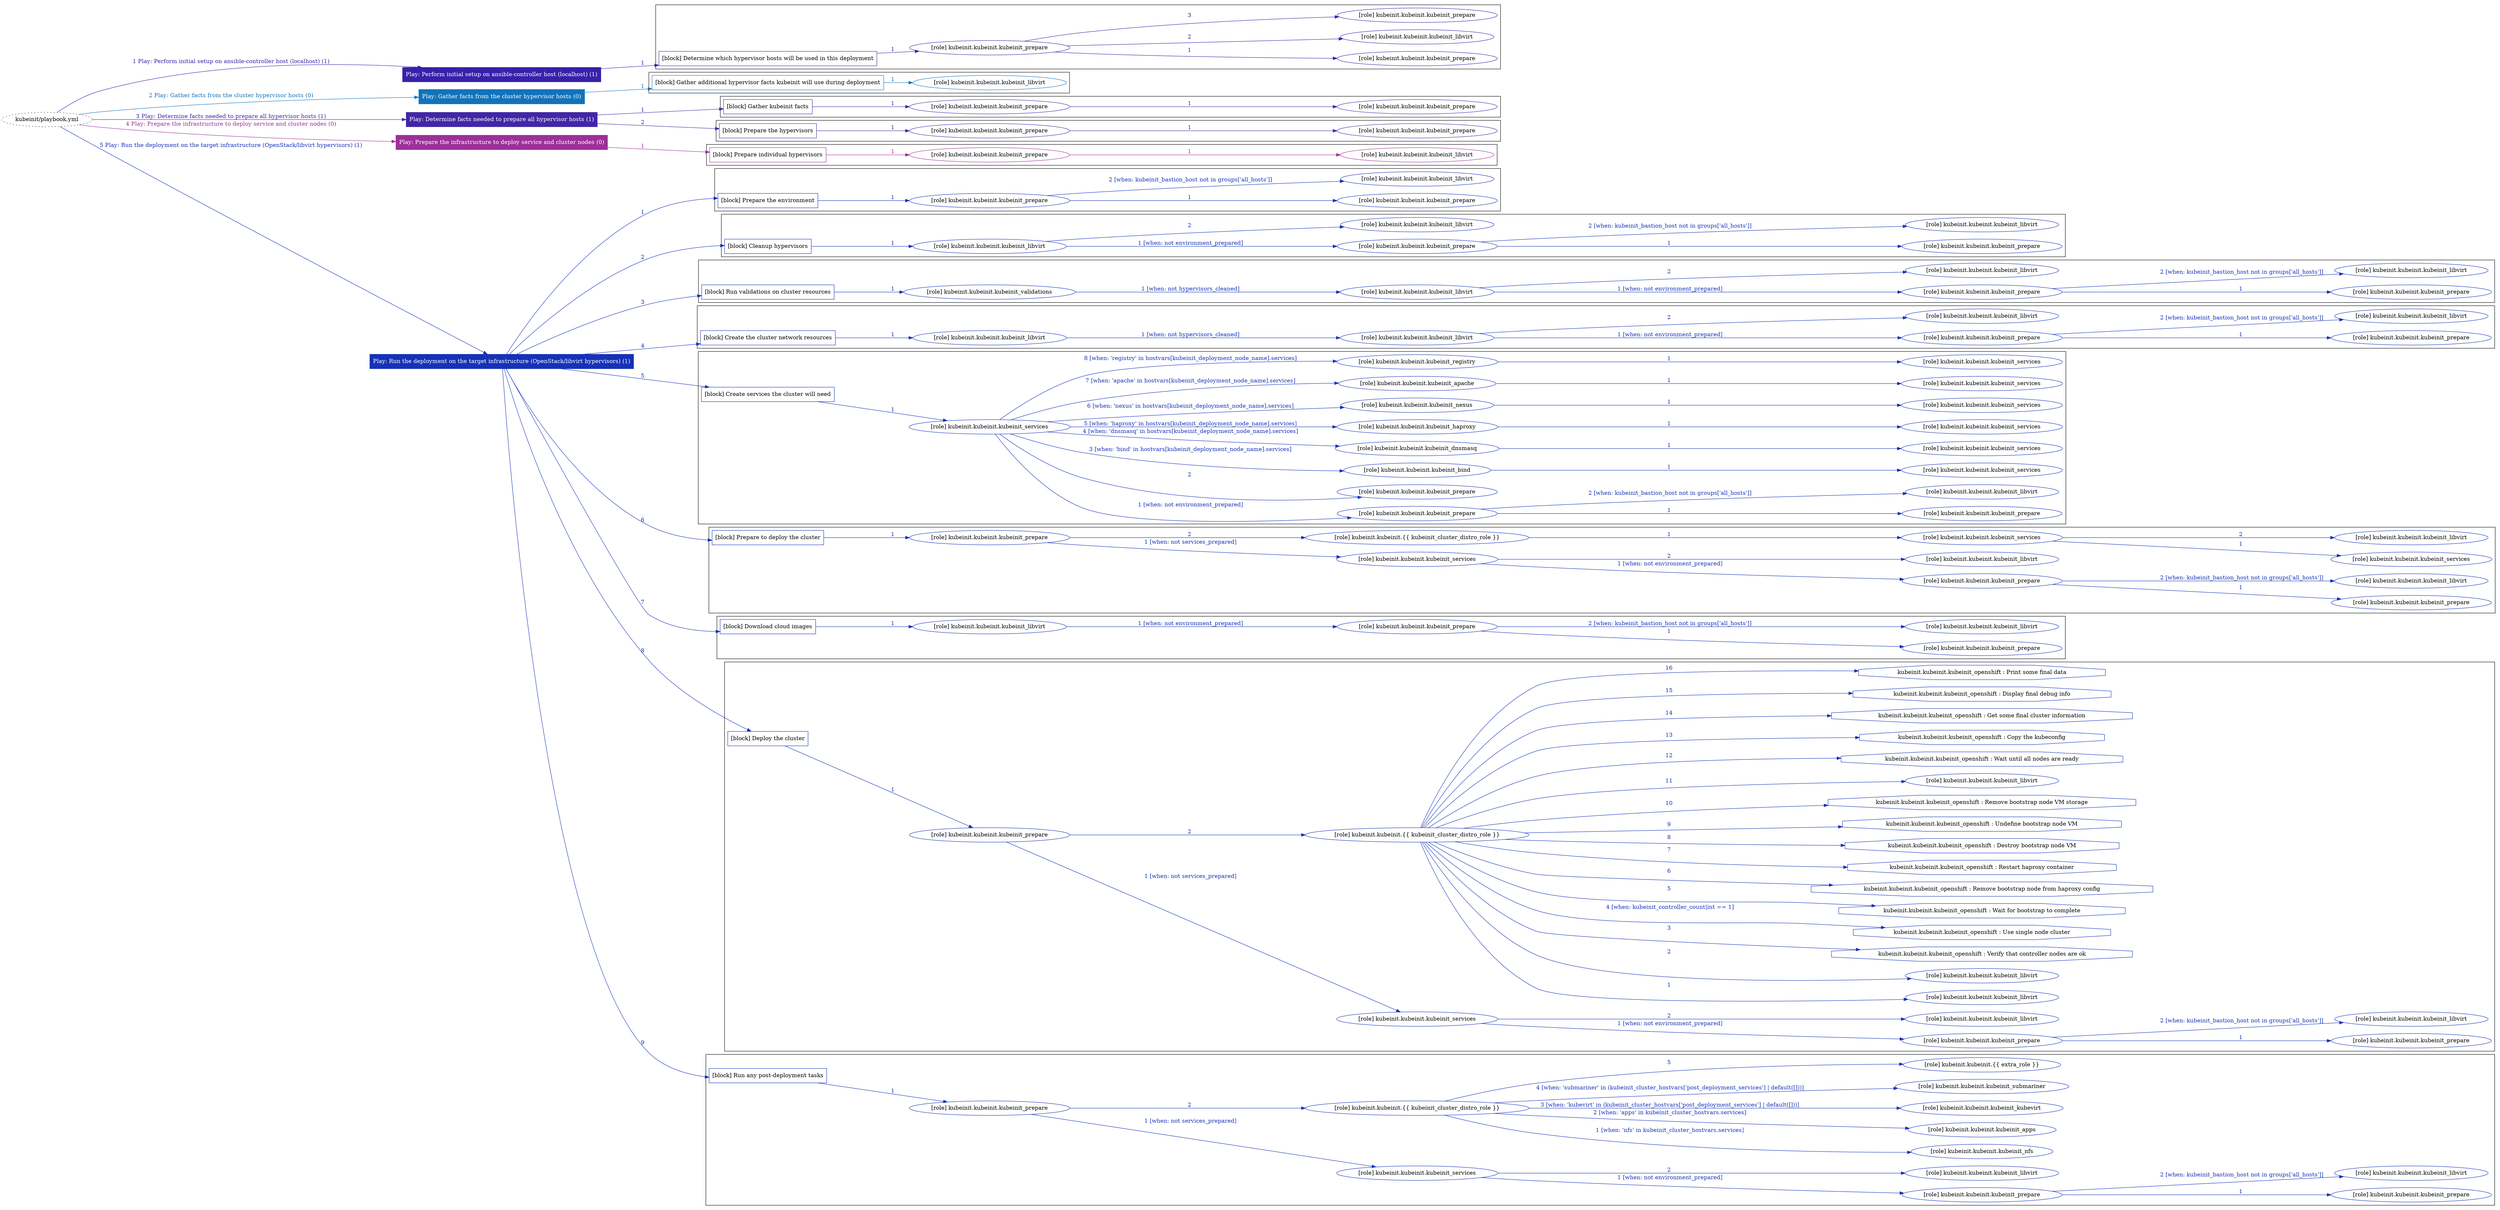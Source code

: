 digraph {
	graph [concentrate=true ordering=in rankdir=LR ratio=fill]
	edge [esep=5 sep=10]
	"kubeinit/playbook.yml" [URL="/home/runner/work/kubeinit/kubeinit/kubeinit/playbook.yml" id=playbook_0a8034c6 style=dotted]
	"kubeinit/playbook.yml" -> play_d76acf84 [label="1 Play: Perform initial setup on ansible-controller host (localhost) (1)" color="#3721ab" fontcolor="#3721ab" id=edge_playbook_0a8034c6_play_d76acf84 labeltooltip="1 Play: Perform initial setup on ansible-controller host (localhost) (1)" tooltip="1 Play: Perform initial setup on ansible-controller host (localhost) (1)"]
	subgraph "Play: Perform initial setup on ansible-controller host (localhost) (1)" {
		play_d76acf84 [label="Play: Perform initial setup on ansible-controller host (localhost) (1)" URL="/home/runner/work/kubeinit/kubeinit/kubeinit/playbook.yml" color="#3721ab" fontcolor="#ffffff" id=play_d76acf84 shape=box style=filled tooltip=localhost]
		play_d76acf84 -> block_e12d3449 [label=1 color="#3721ab" fontcolor="#3721ab" id=edge_1_play_d76acf84_block_e12d3449 labeltooltip=1 tooltip=1]
		subgraph cluster_block_e12d3449 {
			block_e12d3449 [label="[block] Determine which hypervisor hosts will be used in this deployment" URL="/home/runner/work/kubeinit/kubeinit/kubeinit/playbook.yml" color="#3721ab" id=block_e12d3449 labeltooltip="Determine which hypervisor hosts will be used in this deployment" shape=box tooltip="Determine which hypervisor hosts will be used in this deployment"]
			block_e12d3449 -> role_80dc5039 [label="1 " color="#3721ab" fontcolor="#3721ab" id=edge_1_block_e12d3449_role_80dc5039 labeltooltip="1 " tooltip="1 "]
			subgraph "kubeinit.kubeinit.kubeinit_prepare" {
				role_80dc5039 [label="[role] kubeinit.kubeinit.kubeinit_prepare" URL="/home/runner/work/kubeinit/kubeinit/kubeinit/playbook.yml" color="#3721ab" id=role_80dc5039 tooltip="kubeinit.kubeinit.kubeinit_prepare"]
				role_80dc5039 -> role_7adf4d7f [label="1 " color="#3721ab" fontcolor="#3721ab" id=edge_1_role_80dc5039_role_7adf4d7f labeltooltip="1 " tooltip="1 "]
				subgraph "kubeinit.kubeinit.kubeinit_prepare" {
					role_7adf4d7f [label="[role] kubeinit.kubeinit.kubeinit_prepare" URL="/home/runner/.ansible/collections/ansible_collections/kubeinit/kubeinit/roles/kubeinit_prepare/tasks/build_hypervisors_group.yml" color="#3721ab" id=role_7adf4d7f tooltip="kubeinit.kubeinit.kubeinit_prepare"]
				}
				role_80dc5039 -> role_fe22506b [label="2 " color="#3721ab" fontcolor="#3721ab" id=edge_2_role_80dc5039_role_fe22506b labeltooltip="2 " tooltip="2 "]
				subgraph "kubeinit.kubeinit.kubeinit_libvirt" {
					role_fe22506b [label="[role] kubeinit.kubeinit.kubeinit_libvirt" URL="/home/runner/.ansible/collections/ansible_collections/kubeinit/kubeinit/roles/kubeinit_prepare/tasks/build_hypervisors_group.yml" color="#3721ab" id=role_fe22506b tooltip="kubeinit.kubeinit.kubeinit_libvirt"]
				}
				role_80dc5039 -> role_e8d7ed81 [label="3 " color="#3721ab" fontcolor="#3721ab" id=edge_3_role_80dc5039_role_e8d7ed81 labeltooltip="3 " tooltip="3 "]
				subgraph "kubeinit.kubeinit.kubeinit_prepare" {
					role_e8d7ed81 [label="[role] kubeinit.kubeinit.kubeinit_prepare" URL="/home/runner/.ansible/collections/ansible_collections/kubeinit/kubeinit/roles/kubeinit_prepare/tasks/build_hypervisors_group.yml" color="#3721ab" id=role_e8d7ed81 tooltip="kubeinit.kubeinit.kubeinit_prepare"]
				}
			}
		}
	}
	"kubeinit/playbook.yml" -> play_abc1dcb5 [label="2 Play: Gather facts from the cluster hypervisor hosts (0)" color="#1273ba" fontcolor="#1273ba" id=edge_playbook_0a8034c6_play_abc1dcb5 labeltooltip="2 Play: Gather facts from the cluster hypervisor hosts (0)" tooltip="2 Play: Gather facts from the cluster hypervisor hosts (0)"]
	subgraph "Play: Gather facts from the cluster hypervisor hosts (0)" {
		play_abc1dcb5 [label="Play: Gather facts from the cluster hypervisor hosts (0)" URL="/home/runner/work/kubeinit/kubeinit/kubeinit/playbook.yml" color="#1273ba" fontcolor="#ffffff" id=play_abc1dcb5 shape=box style=filled tooltip="Play: Gather facts from the cluster hypervisor hosts (0)"]
		play_abc1dcb5 -> block_5550cd5c [label=1 color="#1273ba" fontcolor="#1273ba" id=edge_1_play_abc1dcb5_block_5550cd5c labeltooltip=1 tooltip=1]
		subgraph cluster_block_5550cd5c {
			block_5550cd5c [label="[block] Gather additional hypervisor facts kubeinit will use during deployment" URL="/home/runner/work/kubeinit/kubeinit/kubeinit/playbook.yml" color="#1273ba" id=block_5550cd5c labeltooltip="Gather additional hypervisor facts kubeinit will use during deployment" shape=box tooltip="Gather additional hypervisor facts kubeinit will use during deployment"]
			block_5550cd5c -> role_e312eeef [label="1 " color="#1273ba" fontcolor="#1273ba" id=edge_1_block_5550cd5c_role_e312eeef labeltooltip="1 " tooltip="1 "]
			subgraph "kubeinit.kubeinit.kubeinit_libvirt" {
				role_e312eeef [label="[role] kubeinit.kubeinit.kubeinit_libvirt" URL="/home/runner/work/kubeinit/kubeinit/kubeinit/playbook.yml" color="#1273ba" id=role_e312eeef tooltip="kubeinit.kubeinit.kubeinit_libvirt"]
			}
		}
	}
	"kubeinit/playbook.yml" -> play_36e01101 [label="3 Play: Determine facts needed to prepare all hypervisor hosts (1)" color="#4127a5" fontcolor="#4127a5" id=edge_playbook_0a8034c6_play_36e01101 labeltooltip="3 Play: Determine facts needed to prepare all hypervisor hosts (1)" tooltip="3 Play: Determine facts needed to prepare all hypervisor hosts (1)"]
	subgraph "Play: Determine facts needed to prepare all hypervisor hosts (1)" {
		play_36e01101 [label="Play: Determine facts needed to prepare all hypervisor hosts (1)" URL="/home/runner/work/kubeinit/kubeinit/kubeinit/playbook.yml" color="#4127a5" fontcolor="#ffffff" id=play_36e01101 shape=box style=filled tooltip=localhost]
		play_36e01101 -> block_cc53eda7 [label=1 color="#4127a5" fontcolor="#4127a5" id=edge_1_play_36e01101_block_cc53eda7 labeltooltip=1 tooltip=1]
		subgraph cluster_block_cc53eda7 {
			block_cc53eda7 [label="[block] Gather kubeinit facts" URL="/home/runner/work/kubeinit/kubeinit/kubeinit/playbook.yml" color="#4127a5" id=block_cc53eda7 labeltooltip="Gather kubeinit facts" shape=box tooltip="Gather kubeinit facts"]
			block_cc53eda7 -> role_4cf79fb7 [label="1 " color="#4127a5" fontcolor="#4127a5" id=edge_1_block_cc53eda7_role_4cf79fb7 labeltooltip="1 " tooltip="1 "]
			subgraph "kubeinit.kubeinit.kubeinit_prepare" {
				role_4cf79fb7 [label="[role] kubeinit.kubeinit.kubeinit_prepare" URL="/home/runner/work/kubeinit/kubeinit/kubeinit/playbook.yml" color="#4127a5" id=role_4cf79fb7 tooltip="kubeinit.kubeinit.kubeinit_prepare"]
				role_4cf79fb7 -> role_0783f187 [label="1 " color="#4127a5" fontcolor="#4127a5" id=edge_1_role_4cf79fb7_role_0783f187 labeltooltip="1 " tooltip="1 "]
				subgraph "kubeinit.kubeinit.kubeinit_prepare" {
					role_0783f187 [label="[role] kubeinit.kubeinit.kubeinit_prepare" URL="/home/runner/.ansible/collections/ansible_collections/kubeinit/kubeinit/roles/kubeinit_prepare/tasks/gather_kubeinit_facts.yml" color="#4127a5" id=role_0783f187 tooltip="kubeinit.kubeinit.kubeinit_prepare"]
				}
			}
		}
		play_36e01101 -> block_6449b62a [label=2 color="#4127a5" fontcolor="#4127a5" id=edge_2_play_36e01101_block_6449b62a labeltooltip=2 tooltip=2]
		subgraph cluster_block_6449b62a {
			block_6449b62a [label="[block] Prepare the hypervisors" URL="/home/runner/work/kubeinit/kubeinit/kubeinit/playbook.yml" color="#4127a5" id=block_6449b62a labeltooltip="Prepare the hypervisors" shape=box tooltip="Prepare the hypervisors"]
			block_6449b62a -> role_687ae940 [label="1 " color="#4127a5" fontcolor="#4127a5" id=edge_1_block_6449b62a_role_687ae940 labeltooltip="1 " tooltip="1 "]
			subgraph "kubeinit.kubeinit.kubeinit_prepare" {
				role_687ae940 [label="[role] kubeinit.kubeinit.kubeinit_prepare" URL="/home/runner/work/kubeinit/kubeinit/kubeinit/playbook.yml" color="#4127a5" id=role_687ae940 tooltip="kubeinit.kubeinit.kubeinit_prepare"]
				role_687ae940 -> role_79333ffa [label="1 " color="#4127a5" fontcolor="#4127a5" id=edge_1_role_687ae940_role_79333ffa labeltooltip="1 " tooltip="1 "]
				subgraph "kubeinit.kubeinit.kubeinit_prepare" {
					role_79333ffa [label="[role] kubeinit.kubeinit.kubeinit_prepare" URL="/home/runner/.ansible/collections/ansible_collections/kubeinit/kubeinit/roles/kubeinit_prepare/tasks/gather_kubeinit_facts.yml" color="#4127a5" id=role_79333ffa tooltip="kubeinit.kubeinit.kubeinit_prepare"]
				}
			}
		}
	}
	"kubeinit/playbook.yml" -> play_4373ca53 [label="4 Play: Prepare the infrastructure to deploy service and cluster nodes (0)" color="#9c3099" fontcolor="#9c3099" id=edge_playbook_0a8034c6_play_4373ca53 labeltooltip="4 Play: Prepare the infrastructure to deploy service and cluster nodes (0)" tooltip="4 Play: Prepare the infrastructure to deploy service and cluster nodes (0)"]
	subgraph "Play: Prepare the infrastructure to deploy service and cluster nodes (0)" {
		play_4373ca53 [label="Play: Prepare the infrastructure to deploy service and cluster nodes (0)" URL="/home/runner/work/kubeinit/kubeinit/kubeinit/playbook.yml" color="#9c3099" fontcolor="#ffffff" id=play_4373ca53 shape=box style=filled tooltip="Play: Prepare the infrastructure to deploy service and cluster nodes (0)"]
		play_4373ca53 -> block_3f850132 [label=1 color="#9c3099" fontcolor="#9c3099" id=edge_1_play_4373ca53_block_3f850132 labeltooltip=1 tooltip=1]
		subgraph cluster_block_3f850132 {
			block_3f850132 [label="[block] Prepare individual hypervisors" URL="/home/runner/work/kubeinit/kubeinit/kubeinit/playbook.yml" color="#9c3099" id=block_3f850132 labeltooltip="Prepare individual hypervisors" shape=box tooltip="Prepare individual hypervisors"]
			block_3f850132 -> role_3985b2e8 [label="1 " color="#9c3099" fontcolor="#9c3099" id=edge_1_block_3f850132_role_3985b2e8 labeltooltip="1 " tooltip="1 "]
			subgraph "kubeinit.kubeinit.kubeinit_prepare" {
				role_3985b2e8 [label="[role] kubeinit.kubeinit.kubeinit_prepare" URL="/home/runner/work/kubeinit/kubeinit/kubeinit/playbook.yml" color="#9c3099" id=role_3985b2e8 tooltip="kubeinit.kubeinit.kubeinit_prepare"]
				role_3985b2e8 -> role_e05b2a5f [label="1 " color="#9c3099" fontcolor="#9c3099" id=edge_1_role_3985b2e8_role_e05b2a5f labeltooltip="1 " tooltip="1 "]
				subgraph "kubeinit.kubeinit.kubeinit_libvirt" {
					role_e05b2a5f [label="[role] kubeinit.kubeinit.kubeinit_libvirt" URL="/home/runner/.ansible/collections/ansible_collections/kubeinit/kubeinit/roles/kubeinit_prepare/tasks/prepare_hypervisor.yml" color="#9c3099" id=role_e05b2a5f tooltip="kubeinit.kubeinit.kubeinit_libvirt"]
				}
			}
		}
	}
	"kubeinit/playbook.yml" -> play_aeb18752 [label="5 Play: Run the deployment on the target infrastructure (OpenStack/libvirt hypervisors) (1)" color="#1532b7" fontcolor="#1532b7" id=edge_playbook_0a8034c6_play_aeb18752 labeltooltip="5 Play: Run the deployment on the target infrastructure (OpenStack/libvirt hypervisors) (1)" tooltip="5 Play: Run the deployment on the target infrastructure (OpenStack/libvirt hypervisors) (1)"]
	subgraph "Play: Run the deployment on the target infrastructure (OpenStack/libvirt hypervisors) (1)" {
		play_aeb18752 [label="Play: Run the deployment on the target infrastructure (OpenStack/libvirt hypervisors) (1)" URL="/home/runner/work/kubeinit/kubeinit/kubeinit/playbook.yml" color="#1532b7" fontcolor="#ffffff" id=play_aeb18752 shape=box style=filled tooltip=localhost]
		play_aeb18752 -> block_7a88afeb [label=1 color="#1532b7" fontcolor="#1532b7" id=edge_1_play_aeb18752_block_7a88afeb labeltooltip=1 tooltip=1]
		subgraph cluster_block_7a88afeb {
			block_7a88afeb [label="[block] Prepare the environment" URL="/home/runner/work/kubeinit/kubeinit/kubeinit/playbook.yml" color="#1532b7" id=block_7a88afeb labeltooltip="Prepare the environment" shape=box tooltip="Prepare the environment"]
			block_7a88afeb -> role_4a090fda [label="1 " color="#1532b7" fontcolor="#1532b7" id=edge_1_block_7a88afeb_role_4a090fda labeltooltip="1 " tooltip="1 "]
			subgraph "kubeinit.kubeinit.kubeinit_prepare" {
				role_4a090fda [label="[role] kubeinit.kubeinit.kubeinit_prepare" URL="/home/runner/work/kubeinit/kubeinit/kubeinit/playbook.yml" color="#1532b7" id=role_4a090fda tooltip="kubeinit.kubeinit.kubeinit_prepare"]
				role_4a090fda -> role_38e1aa69 [label="1 " color="#1532b7" fontcolor="#1532b7" id=edge_1_role_4a090fda_role_38e1aa69 labeltooltip="1 " tooltip="1 "]
				subgraph "kubeinit.kubeinit.kubeinit_prepare" {
					role_38e1aa69 [label="[role] kubeinit.kubeinit.kubeinit_prepare" URL="/home/runner/.ansible/collections/ansible_collections/kubeinit/kubeinit/roles/kubeinit_prepare/tasks/gather_kubeinit_facts.yml" color="#1532b7" id=role_38e1aa69 tooltip="kubeinit.kubeinit.kubeinit_prepare"]
				}
				role_4a090fda -> role_3008c136 [label="2 [when: kubeinit_bastion_host not in groups['all_hosts']]" color="#1532b7" fontcolor="#1532b7" id=edge_2_role_4a090fda_role_3008c136 labeltooltip="2 [when: kubeinit_bastion_host not in groups['all_hosts']]" tooltip="2 [when: kubeinit_bastion_host not in groups['all_hosts']]"]
				subgraph "kubeinit.kubeinit.kubeinit_libvirt" {
					role_3008c136 [label="[role] kubeinit.kubeinit.kubeinit_libvirt" URL="/home/runner/.ansible/collections/ansible_collections/kubeinit/kubeinit/roles/kubeinit_prepare/tasks/main.yml" color="#1532b7" id=role_3008c136 tooltip="kubeinit.kubeinit.kubeinit_libvirt"]
				}
			}
		}
		play_aeb18752 -> block_baa26b0e [label=2 color="#1532b7" fontcolor="#1532b7" id=edge_2_play_aeb18752_block_baa26b0e labeltooltip=2 tooltip=2]
		subgraph cluster_block_baa26b0e {
			block_baa26b0e [label="[block] Cleanup hypervisors" URL="/home/runner/work/kubeinit/kubeinit/kubeinit/playbook.yml" color="#1532b7" id=block_baa26b0e labeltooltip="Cleanup hypervisors" shape=box tooltip="Cleanup hypervisors"]
			block_baa26b0e -> role_e4d79823 [label="1 " color="#1532b7" fontcolor="#1532b7" id=edge_1_block_baa26b0e_role_e4d79823 labeltooltip="1 " tooltip="1 "]
			subgraph "kubeinit.kubeinit.kubeinit_libvirt" {
				role_e4d79823 [label="[role] kubeinit.kubeinit.kubeinit_libvirt" URL="/home/runner/work/kubeinit/kubeinit/kubeinit/playbook.yml" color="#1532b7" id=role_e4d79823 tooltip="kubeinit.kubeinit.kubeinit_libvirt"]
				role_e4d79823 -> role_80927a0d [label="1 [when: not environment_prepared]" color="#1532b7" fontcolor="#1532b7" id=edge_1_role_e4d79823_role_80927a0d labeltooltip="1 [when: not environment_prepared]" tooltip="1 [when: not environment_prepared]"]
				subgraph "kubeinit.kubeinit.kubeinit_prepare" {
					role_80927a0d [label="[role] kubeinit.kubeinit.kubeinit_prepare" URL="/home/runner/.ansible/collections/ansible_collections/kubeinit/kubeinit/roles/kubeinit_libvirt/tasks/cleanup_hypervisors.yml" color="#1532b7" id=role_80927a0d tooltip="kubeinit.kubeinit.kubeinit_prepare"]
					role_80927a0d -> role_99364a26 [label="1 " color="#1532b7" fontcolor="#1532b7" id=edge_1_role_80927a0d_role_99364a26 labeltooltip="1 " tooltip="1 "]
					subgraph "kubeinit.kubeinit.kubeinit_prepare" {
						role_99364a26 [label="[role] kubeinit.kubeinit.kubeinit_prepare" URL="/home/runner/.ansible/collections/ansible_collections/kubeinit/kubeinit/roles/kubeinit_prepare/tasks/gather_kubeinit_facts.yml" color="#1532b7" id=role_99364a26 tooltip="kubeinit.kubeinit.kubeinit_prepare"]
					}
					role_80927a0d -> role_33bf0460 [label="2 [when: kubeinit_bastion_host not in groups['all_hosts']]" color="#1532b7" fontcolor="#1532b7" id=edge_2_role_80927a0d_role_33bf0460 labeltooltip="2 [when: kubeinit_bastion_host not in groups['all_hosts']]" tooltip="2 [when: kubeinit_bastion_host not in groups['all_hosts']]"]
					subgraph "kubeinit.kubeinit.kubeinit_libvirt" {
						role_33bf0460 [label="[role] kubeinit.kubeinit.kubeinit_libvirt" URL="/home/runner/.ansible/collections/ansible_collections/kubeinit/kubeinit/roles/kubeinit_prepare/tasks/main.yml" color="#1532b7" id=role_33bf0460 tooltip="kubeinit.kubeinit.kubeinit_libvirt"]
					}
				}
				role_e4d79823 -> role_509a04d6 [label="2 " color="#1532b7" fontcolor="#1532b7" id=edge_2_role_e4d79823_role_509a04d6 labeltooltip="2 " tooltip="2 "]
				subgraph "kubeinit.kubeinit.kubeinit_libvirt" {
					role_509a04d6 [label="[role] kubeinit.kubeinit.kubeinit_libvirt" URL="/home/runner/.ansible/collections/ansible_collections/kubeinit/kubeinit/roles/kubeinit_libvirt/tasks/cleanup_hypervisors.yml" color="#1532b7" id=role_509a04d6 tooltip="kubeinit.kubeinit.kubeinit_libvirt"]
				}
			}
		}
		play_aeb18752 -> block_0080c744 [label=3 color="#1532b7" fontcolor="#1532b7" id=edge_3_play_aeb18752_block_0080c744 labeltooltip=3 tooltip=3]
		subgraph cluster_block_0080c744 {
			block_0080c744 [label="[block] Run validations on cluster resources" URL="/home/runner/work/kubeinit/kubeinit/kubeinit/playbook.yml" color="#1532b7" id=block_0080c744 labeltooltip="Run validations on cluster resources" shape=box tooltip="Run validations on cluster resources"]
			block_0080c744 -> role_c0f1c121 [label="1 " color="#1532b7" fontcolor="#1532b7" id=edge_1_block_0080c744_role_c0f1c121 labeltooltip="1 " tooltip="1 "]
			subgraph "kubeinit.kubeinit.kubeinit_validations" {
				role_c0f1c121 [label="[role] kubeinit.kubeinit.kubeinit_validations" URL="/home/runner/work/kubeinit/kubeinit/kubeinit/playbook.yml" color="#1532b7" id=role_c0f1c121 tooltip="kubeinit.kubeinit.kubeinit_validations"]
				role_c0f1c121 -> role_017a1e74 [label="1 [when: not hypervisors_cleaned]" color="#1532b7" fontcolor="#1532b7" id=edge_1_role_c0f1c121_role_017a1e74 labeltooltip="1 [when: not hypervisors_cleaned]" tooltip="1 [when: not hypervisors_cleaned]"]
				subgraph "kubeinit.kubeinit.kubeinit_libvirt" {
					role_017a1e74 [label="[role] kubeinit.kubeinit.kubeinit_libvirt" URL="/home/runner/.ansible/collections/ansible_collections/kubeinit/kubeinit/roles/kubeinit_validations/tasks/main.yml" color="#1532b7" id=role_017a1e74 tooltip="kubeinit.kubeinit.kubeinit_libvirt"]
					role_017a1e74 -> role_6c6425e8 [label="1 [when: not environment_prepared]" color="#1532b7" fontcolor="#1532b7" id=edge_1_role_017a1e74_role_6c6425e8 labeltooltip="1 [when: not environment_prepared]" tooltip="1 [when: not environment_prepared]"]
					subgraph "kubeinit.kubeinit.kubeinit_prepare" {
						role_6c6425e8 [label="[role] kubeinit.kubeinit.kubeinit_prepare" URL="/home/runner/.ansible/collections/ansible_collections/kubeinit/kubeinit/roles/kubeinit_libvirt/tasks/cleanup_hypervisors.yml" color="#1532b7" id=role_6c6425e8 tooltip="kubeinit.kubeinit.kubeinit_prepare"]
						role_6c6425e8 -> role_3b1393a0 [label="1 " color="#1532b7" fontcolor="#1532b7" id=edge_1_role_6c6425e8_role_3b1393a0 labeltooltip="1 " tooltip="1 "]
						subgraph "kubeinit.kubeinit.kubeinit_prepare" {
							role_3b1393a0 [label="[role] kubeinit.kubeinit.kubeinit_prepare" URL="/home/runner/.ansible/collections/ansible_collections/kubeinit/kubeinit/roles/kubeinit_prepare/tasks/gather_kubeinit_facts.yml" color="#1532b7" id=role_3b1393a0 tooltip="kubeinit.kubeinit.kubeinit_prepare"]
						}
						role_6c6425e8 -> role_bf0b92cb [label="2 [when: kubeinit_bastion_host not in groups['all_hosts']]" color="#1532b7" fontcolor="#1532b7" id=edge_2_role_6c6425e8_role_bf0b92cb labeltooltip="2 [when: kubeinit_bastion_host not in groups['all_hosts']]" tooltip="2 [when: kubeinit_bastion_host not in groups['all_hosts']]"]
						subgraph "kubeinit.kubeinit.kubeinit_libvirt" {
							role_bf0b92cb [label="[role] kubeinit.kubeinit.kubeinit_libvirt" URL="/home/runner/.ansible/collections/ansible_collections/kubeinit/kubeinit/roles/kubeinit_prepare/tasks/main.yml" color="#1532b7" id=role_bf0b92cb tooltip="kubeinit.kubeinit.kubeinit_libvirt"]
						}
					}
					role_017a1e74 -> role_fd042f2d [label="2 " color="#1532b7" fontcolor="#1532b7" id=edge_2_role_017a1e74_role_fd042f2d labeltooltip="2 " tooltip="2 "]
					subgraph "kubeinit.kubeinit.kubeinit_libvirt" {
						role_fd042f2d [label="[role] kubeinit.kubeinit.kubeinit_libvirt" URL="/home/runner/.ansible/collections/ansible_collections/kubeinit/kubeinit/roles/kubeinit_libvirt/tasks/cleanup_hypervisors.yml" color="#1532b7" id=role_fd042f2d tooltip="kubeinit.kubeinit.kubeinit_libvirt"]
					}
				}
			}
		}
		play_aeb18752 -> block_46fc5e94 [label=4 color="#1532b7" fontcolor="#1532b7" id=edge_4_play_aeb18752_block_46fc5e94 labeltooltip=4 tooltip=4]
		subgraph cluster_block_46fc5e94 {
			block_46fc5e94 [label="[block] Create the cluster network resources" URL="/home/runner/work/kubeinit/kubeinit/kubeinit/playbook.yml" color="#1532b7" id=block_46fc5e94 labeltooltip="Create the cluster network resources" shape=box tooltip="Create the cluster network resources"]
			block_46fc5e94 -> role_183ab86a [label="1 " color="#1532b7" fontcolor="#1532b7" id=edge_1_block_46fc5e94_role_183ab86a labeltooltip="1 " tooltip="1 "]
			subgraph "kubeinit.kubeinit.kubeinit_libvirt" {
				role_183ab86a [label="[role] kubeinit.kubeinit.kubeinit_libvirt" URL="/home/runner/work/kubeinit/kubeinit/kubeinit/playbook.yml" color="#1532b7" id=role_183ab86a tooltip="kubeinit.kubeinit.kubeinit_libvirt"]
				role_183ab86a -> role_13f87d74 [label="1 [when: not hypervisors_cleaned]" color="#1532b7" fontcolor="#1532b7" id=edge_1_role_183ab86a_role_13f87d74 labeltooltip="1 [when: not hypervisors_cleaned]" tooltip="1 [when: not hypervisors_cleaned]"]
				subgraph "kubeinit.kubeinit.kubeinit_libvirt" {
					role_13f87d74 [label="[role] kubeinit.kubeinit.kubeinit_libvirt" URL="/home/runner/.ansible/collections/ansible_collections/kubeinit/kubeinit/roles/kubeinit_libvirt/tasks/create_network.yml" color="#1532b7" id=role_13f87d74 tooltip="kubeinit.kubeinit.kubeinit_libvirt"]
					role_13f87d74 -> role_738a34c1 [label="1 [when: not environment_prepared]" color="#1532b7" fontcolor="#1532b7" id=edge_1_role_13f87d74_role_738a34c1 labeltooltip="1 [when: not environment_prepared]" tooltip="1 [when: not environment_prepared]"]
					subgraph "kubeinit.kubeinit.kubeinit_prepare" {
						role_738a34c1 [label="[role] kubeinit.kubeinit.kubeinit_prepare" URL="/home/runner/.ansible/collections/ansible_collections/kubeinit/kubeinit/roles/kubeinit_libvirt/tasks/cleanup_hypervisors.yml" color="#1532b7" id=role_738a34c1 tooltip="kubeinit.kubeinit.kubeinit_prepare"]
						role_738a34c1 -> role_0d40e1ce [label="1 " color="#1532b7" fontcolor="#1532b7" id=edge_1_role_738a34c1_role_0d40e1ce labeltooltip="1 " tooltip="1 "]
						subgraph "kubeinit.kubeinit.kubeinit_prepare" {
							role_0d40e1ce [label="[role] kubeinit.kubeinit.kubeinit_prepare" URL="/home/runner/.ansible/collections/ansible_collections/kubeinit/kubeinit/roles/kubeinit_prepare/tasks/gather_kubeinit_facts.yml" color="#1532b7" id=role_0d40e1ce tooltip="kubeinit.kubeinit.kubeinit_prepare"]
						}
						role_738a34c1 -> role_15917ae4 [label="2 [when: kubeinit_bastion_host not in groups['all_hosts']]" color="#1532b7" fontcolor="#1532b7" id=edge_2_role_738a34c1_role_15917ae4 labeltooltip="2 [when: kubeinit_bastion_host not in groups['all_hosts']]" tooltip="2 [when: kubeinit_bastion_host not in groups['all_hosts']]"]
						subgraph "kubeinit.kubeinit.kubeinit_libvirt" {
							role_15917ae4 [label="[role] kubeinit.kubeinit.kubeinit_libvirt" URL="/home/runner/.ansible/collections/ansible_collections/kubeinit/kubeinit/roles/kubeinit_prepare/tasks/main.yml" color="#1532b7" id=role_15917ae4 tooltip="kubeinit.kubeinit.kubeinit_libvirt"]
						}
					}
					role_13f87d74 -> role_b942fe58 [label="2 " color="#1532b7" fontcolor="#1532b7" id=edge_2_role_13f87d74_role_b942fe58 labeltooltip="2 " tooltip="2 "]
					subgraph "kubeinit.kubeinit.kubeinit_libvirt" {
						role_b942fe58 [label="[role] kubeinit.kubeinit.kubeinit_libvirt" URL="/home/runner/.ansible/collections/ansible_collections/kubeinit/kubeinit/roles/kubeinit_libvirt/tasks/cleanup_hypervisors.yml" color="#1532b7" id=role_b942fe58 tooltip="kubeinit.kubeinit.kubeinit_libvirt"]
					}
				}
			}
		}
		play_aeb18752 -> block_ca09a032 [label=5 color="#1532b7" fontcolor="#1532b7" id=edge_5_play_aeb18752_block_ca09a032 labeltooltip=5 tooltip=5]
		subgraph cluster_block_ca09a032 {
			block_ca09a032 [label="[block] Create services the cluster will need" URL="/home/runner/work/kubeinit/kubeinit/kubeinit/playbook.yml" color="#1532b7" id=block_ca09a032 labeltooltip="Create services the cluster will need" shape=box tooltip="Create services the cluster will need"]
			block_ca09a032 -> role_b603a020 [label="1 " color="#1532b7" fontcolor="#1532b7" id=edge_1_block_ca09a032_role_b603a020 labeltooltip="1 " tooltip="1 "]
			subgraph "kubeinit.kubeinit.kubeinit_services" {
				role_b603a020 [label="[role] kubeinit.kubeinit.kubeinit_services" URL="/home/runner/work/kubeinit/kubeinit/kubeinit/playbook.yml" color="#1532b7" id=role_b603a020 tooltip="kubeinit.kubeinit.kubeinit_services"]
				role_b603a020 -> role_ee046c4b [label="1 [when: not environment_prepared]" color="#1532b7" fontcolor="#1532b7" id=edge_1_role_b603a020_role_ee046c4b labeltooltip="1 [when: not environment_prepared]" tooltip="1 [when: not environment_prepared]"]
				subgraph "kubeinit.kubeinit.kubeinit_prepare" {
					role_ee046c4b [label="[role] kubeinit.kubeinit.kubeinit_prepare" URL="/home/runner/.ansible/collections/ansible_collections/kubeinit/kubeinit/roles/kubeinit_services/tasks/main.yml" color="#1532b7" id=role_ee046c4b tooltip="kubeinit.kubeinit.kubeinit_prepare"]
					role_ee046c4b -> role_65fb0b8a [label="1 " color="#1532b7" fontcolor="#1532b7" id=edge_1_role_ee046c4b_role_65fb0b8a labeltooltip="1 " tooltip="1 "]
					subgraph "kubeinit.kubeinit.kubeinit_prepare" {
						role_65fb0b8a [label="[role] kubeinit.kubeinit.kubeinit_prepare" URL="/home/runner/.ansible/collections/ansible_collections/kubeinit/kubeinit/roles/kubeinit_prepare/tasks/gather_kubeinit_facts.yml" color="#1532b7" id=role_65fb0b8a tooltip="kubeinit.kubeinit.kubeinit_prepare"]
					}
					role_ee046c4b -> role_04b79667 [label="2 [when: kubeinit_bastion_host not in groups['all_hosts']]" color="#1532b7" fontcolor="#1532b7" id=edge_2_role_ee046c4b_role_04b79667 labeltooltip="2 [when: kubeinit_bastion_host not in groups['all_hosts']]" tooltip="2 [when: kubeinit_bastion_host not in groups['all_hosts']]"]
					subgraph "kubeinit.kubeinit.kubeinit_libvirt" {
						role_04b79667 [label="[role] kubeinit.kubeinit.kubeinit_libvirt" URL="/home/runner/.ansible/collections/ansible_collections/kubeinit/kubeinit/roles/kubeinit_prepare/tasks/main.yml" color="#1532b7" id=role_04b79667 tooltip="kubeinit.kubeinit.kubeinit_libvirt"]
					}
				}
				role_b603a020 -> role_0ffb84b0 [label="2 " color="#1532b7" fontcolor="#1532b7" id=edge_2_role_b603a020_role_0ffb84b0 labeltooltip="2 " tooltip="2 "]
				subgraph "kubeinit.kubeinit.kubeinit_prepare" {
					role_0ffb84b0 [label="[role] kubeinit.kubeinit.kubeinit_prepare" URL="/home/runner/.ansible/collections/ansible_collections/kubeinit/kubeinit/roles/kubeinit_services/tasks/00_create_service_pod.yml" color="#1532b7" id=role_0ffb84b0 tooltip="kubeinit.kubeinit.kubeinit_prepare"]
				}
				role_b603a020 -> role_3f9b7059 [label="3 [when: 'bind' in hostvars[kubeinit_deployment_node_name].services]" color="#1532b7" fontcolor="#1532b7" id=edge_3_role_b603a020_role_3f9b7059 labeltooltip="3 [when: 'bind' in hostvars[kubeinit_deployment_node_name].services]" tooltip="3 [when: 'bind' in hostvars[kubeinit_deployment_node_name].services]"]
				subgraph "kubeinit.kubeinit.kubeinit_bind" {
					role_3f9b7059 [label="[role] kubeinit.kubeinit.kubeinit_bind" URL="/home/runner/.ansible/collections/ansible_collections/kubeinit/kubeinit/roles/kubeinit_services/tasks/start_services_containers.yml" color="#1532b7" id=role_3f9b7059 tooltip="kubeinit.kubeinit.kubeinit_bind"]
					role_3f9b7059 -> role_c8eb811c [label="1 " color="#1532b7" fontcolor="#1532b7" id=edge_1_role_3f9b7059_role_c8eb811c labeltooltip="1 " tooltip="1 "]
					subgraph "kubeinit.kubeinit.kubeinit_services" {
						role_c8eb811c [label="[role] kubeinit.kubeinit.kubeinit_services" URL="/home/runner/.ansible/collections/ansible_collections/kubeinit/kubeinit/roles/kubeinit_bind/tasks/main.yml" color="#1532b7" id=role_c8eb811c tooltip="kubeinit.kubeinit.kubeinit_services"]
					}
				}
				role_b603a020 -> role_8e1bf2f5 [label="4 [when: 'dnsmasq' in hostvars[kubeinit_deployment_node_name].services]" color="#1532b7" fontcolor="#1532b7" id=edge_4_role_b603a020_role_8e1bf2f5 labeltooltip="4 [when: 'dnsmasq' in hostvars[kubeinit_deployment_node_name].services]" tooltip="4 [when: 'dnsmasq' in hostvars[kubeinit_deployment_node_name].services]"]
				subgraph "kubeinit.kubeinit.kubeinit_dnsmasq" {
					role_8e1bf2f5 [label="[role] kubeinit.kubeinit.kubeinit_dnsmasq" URL="/home/runner/.ansible/collections/ansible_collections/kubeinit/kubeinit/roles/kubeinit_services/tasks/start_services_containers.yml" color="#1532b7" id=role_8e1bf2f5 tooltip="kubeinit.kubeinit.kubeinit_dnsmasq"]
					role_8e1bf2f5 -> role_a4779155 [label="1 " color="#1532b7" fontcolor="#1532b7" id=edge_1_role_8e1bf2f5_role_a4779155 labeltooltip="1 " tooltip="1 "]
					subgraph "kubeinit.kubeinit.kubeinit_services" {
						role_a4779155 [label="[role] kubeinit.kubeinit.kubeinit_services" URL="/home/runner/.ansible/collections/ansible_collections/kubeinit/kubeinit/roles/kubeinit_dnsmasq/tasks/main.yml" color="#1532b7" id=role_a4779155 tooltip="kubeinit.kubeinit.kubeinit_services"]
					}
				}
				role_b603a020 -> role_c588c167 [label="5 [when: 'haproxy' in hostvars[kubeinit_deployment_node_name].services]" color="#1532b7" fontcolor="#1532b7" id=edge_5_role_b603a020_role_c588c167 labeltooltip="5 [when: 'haproxy' in hostvars[kubeinit_deployment_node_name].services]" tooltip="5 [when: 'haproxy' in hostvars[kubeinit_deployment_node_name].services]"]
				subgraph "kubeinit.kubeinit.kubeinit_haproxy" {
					role_c588c167 [label="[role] kubeinit.kubeinit.kubeinit_haproxy" URL="/home/runner/.ansible/collections/ansible_collections/kubeinit/kubeinit/roles/kubeinit_services/tasks/start_services_containers.yml" color="#1532b7" id=role_c588c167 tooltip="kubeinit.kubeinit.kubeinit_haproxy"]
					role_c588c167 -> role_9ae59e9a [label="1 " color="#1532b7" fontcolor="#1532b7" id=edge_1_role_c588c167_role_9ae59e9a labeltooltip="1 " tooltip="1 "]
					subgraph "kubeinit.kubeinit.kubeinit_services" {
						role_9ae59e9a [label="[role] kubeinit.kubeinit.kubeinit_services" URL="/home/runner/.ansible/collections/ansible_collections/kubeinit/kubeinit/roles/kubeinit_haproxy/tasks/main.yml" color="#1532b7" id=role_9ae59e9a tooltip="kubeinit.kubeinit.kubeinit_services"]
					}
				}
				role_b603a020 -> role_dbcb3a32 [label="6 [when: 'nexus' in hostvars[kubeinit_deployment_node_name].services]" color="#1532b7" fontcolor="#1532b7" id=edge_6_role_b603a020_role_dbcb3a32 labeltooltip="6 [when: 'nexus' in hostvars[kubeinit_deployment_node_name].services]" tooltip="6 [when: 'nexus' in hostvars[kubeinit_deployment_node_name].services]"]
				subgraph "kubeinit.kubeinit.kubeinit_nexus" {
					role_dbcb3a32 [label="[role] kubeinit.kubeinit.kubeinit_nexus" URL="/home/runner/.ansible/collections/ansible_collections/kubeinit/kubeinit/roles/kubeinit_services/tasks/start_services_containers.yml" color="#1532b7" id=role_dbcb3a32 tooltip="kubeinit.kubeinit.kubeinit_nexus"]
					role_dbcb3a32 -> role_f9b01814 [label="1 " color="#1532b7" fontcolor="#1532b7" id=edge_1_role_dbcb3a32_role_f9b01814 labeltooltip="1 " tooltip="1 "]
					subgraph "kubeinit.kubeinit.kubeinit_services" {
						role_f9b01814 [label="[role] kubeinit.kubeinit.kubeinit_services" URL="/home/runner/.ansible/collections/ansible_collections/kubeinit/kubeinit/roles/kubeinit_nexus/tasks/main.yml" color="#1532b7" id=role_f9b01814 tooltip="kubeinit.kubeinit.kubeinit_services"]
					}
				}
				role_b603a020 -> role_3b1b6f03 [label="7 [when: 'apache' in hostvars[kubeinit_deployment_node_name].services]" color="#1532b7" fontcolor="#1532b7" id=edge_7_role_b603a020_role_3b1b6f03 labeltooltip="7 [when: 'apache' in hostvars[kubeinit_deployment_node_name].services]" tooltip="7 [when: 'apache' in hostvars[kubeinit_deployment_node_name].services]"]
				subgraph "kubeinit.kubeinit.kubeinit_apache" {
					role_3b1b6f03 [label="[role] kubeinit.kubeinit.kubeinit_apache" URL="/home/runner/.ansible/collections/ansible_collections/kubeinit/kubeinit/roles/kubeinit_services/tasks/start_services_containers.yml" color="#1532b7" id=role_3b1b6f03 tooltip="kubeinit.kubeinit.kubeinit_apache"]
					role_3b1b6f03 -> role_49842db9 [label="1 " color="#1532b7" fontcolor="#1532b7" id=edge_1_role_3b1b6f03_role_49842db9 labeltooltip="1 " tooltip="1 "]
					subgraph "kubeinit.kubeinit.kubeinit_services" {
						role_49842db9 [label="[role] kubeinit.kubeinit.kubeinit_services" URL="/home/runner/.ansible/collections/ansible_collections/kubeinit/kubeinit/roles/kubeinit_apache/tasks/main.yml" color="#1532b7" id=role_49842db9 tooltip="kubeinit.kubeinit.kubeinit_services"]
					}
				}
				role_b603a020 -> role_38a23d33 [label="8 [when: 'registry' in hostvars[kubeinit_deployment_node_name].services]" color="#1532b7" fontcolor="#1532b7" id=edge_8_role_b603a020_role_38a23d33 labeltooltip="8 [when: 'registry' in hostvars[kubeinit_deployment_node_name].services]" tooltip="8 [when: 'registry' in hostvars[kubeinit_deployment_node_name].services]"]
				subgraph "kubeinit.kubeinit.kubeinit_registry" {
					role_38a23d33 [label="[role] kubeinit.kubeinit.kubeinit_registry" URL="/home/runner/.ansible/collections/ansible_collections/kubeinit/kubeinit/roles/kubeinit_services/tasks/start_services_containers.yml" color="#1532b7" id=role_38a23d33 tooltip="kubeinit.kubeinit.kubeinit_registry"]
					role_38a23d33 -> role_4c38fe33 [label="1 " color="#1532b7" fontcolor="#1532b7" id=edge_1_role_38a23d33_role_4c38fe33 labeltooltip="1 " tooltip="1 "]
					subgraph "kubeinit.kubeinit.kubeinit_services" {
						role_4c38fe33 [label="[role] kubeinit.kubeinit.kubeinit_services" URL="/home/runner/.ansible/collections/ansible_collections/kubeinit/kubeinit/roles/kubeinit_registry/tasks/main.yml" color="#1532b7" id=role_4c38fe33 tooltip="kubeinit.kubeinit.kubeinit_services"]
					}
				}
			}
		}
		play_aeb18752 -> block_13bb7e35 [label=6 color="#1532b7" fontcolor="#1532b7" id=edge_6_play_aeb18752_block_13bb7e35 labeltooltip=6 tooltip=6]
		subgraph cluster_block_13bb7e35 {
			block_13bb7e35 [label="[block] Prepare to deploy the cluster" URL="/home/runner/work/kubeinit/kubeinit/kubeinit/playbook.yml" color="#1532b7" id=block_13bb7e35 labeltooltip="Prepare to deploy the cluster" shape=box tooltip="Prepare to deploy the cluster"]
			block_13bb7e35 -> role_7a5bb629 [label="1 " color="#1532b7" fontcolor="#1532b7" id=edge_1_block_13bb7e35_role_7a5bb629 labeltooltip="1 " tooltip="1 "]
			subgraph "kubeinit.kubeinit.kubeinit_prepare" {
				role_7a5bb629 [label="[role] kubeinit.kubeinit.kubeinit_prepare" URL="/home/runner/work/kubeinit/kubeinit/kubeinit/playbook.yml" color="#1532b7" id=role_7a5bb629 tooltip="kubeinit.kubeinit.kubeinit_prepare"]
				role_7a5bb629 -> role_9fd2c642 [label="1 [when: not services_prepared]" color="#1532b7" fontcolor="#1532b7" id=edge_1_role_7a5bb629_role_9fd2c642 labeltooltip="1 [when: not services_prepared]" tooltip="1 [when: not services_prepared]"]
				subgraph "kubeinit.kubeinit.kubeinit_services" {
					role_9fd2c642 [label="[role] kubeinit.kubeinit.kubeinit_services" URL="/home/runner/.ansible/collections/ansible_collections/kubeinit/kubeinit/roles/kubeinit_prepare/tasks/prepare_cluster.yml" color="#1532b7" id=role_9fd2c642 tooltip="kubeinit.kubeinit.kubeinit_services"]
					role_9fd2c642 -> role_f642b537 [label="1 [when: not environment_prepared]" color="#1532b7" fontcolor="#1532b7" id=edge_1_role_9fd2c642_role_f642b537 labeltooltip="1 [when: not environment_prepared]" tooltip="1 [when: not environment_prepared]"]
					subgraph "kubeinit.kubeinit.kubeinit_prepare" {
						role_f642b537 [label="[role] kubeinit.kubeinit.kubeinit_prepare" URL="/home/runner/.ansible/collections/ansible_collections/kubeinit/kubeinit/roles/kubeinit_services/tasks/prepare_services.yml" color="#1532b7" id=role_f642b537 tooltip="kubeinit.kubeinit.kubeinit_prepare"]
						role_f642b537 -> role_cfb9dc44 [label="1 " color="#1532b7" fontcolor="#1532b7" id=edge_1_role_f642b537_role_cfb9dc44 labeltooltip="1 " tooltip="1 "]
						subgraph "kubeinit.kubeinit.kubeinit_prepare" {
							role_cfb9dc44 [label="[role] kubeinit.kubeinit.kubeinit_prepare" URL="/home/runner/.ansible/collections/ansible_collections/kubeinit/kubeinit/roles/kubeinit_prepare/tasks/gather_kubeinit_facts.yml" color="#1532b7" id=role_cfb9dc44 tooltip="kubeinit.kubeinit.kubeinit_prepare"]
						}
						role_f642b537 -> role_ca21eebe [label="2 [when: kubeinit_bastion_host not in groups['all_hosts']]" color="#1532b7" fontcolor="#1532b7" id=edge_2_role_f642b537_role_ca21eebe labeltooltip="2 [when: kubeinit_bastion_host not in groups['all_hosts']]" tooltip="2 [when: kubeinit_bastion_host not in groups['all_hosts']]"]
						subgraph "kubeinit.kubeinit.kubeinit_libvirt" {
							role_ca21eebe [label="[role] kubeinit.kubeinit.kubeinit_libvirt" URL="/home/runner/.ansible/collections/ansible_collections/kubeinit/kubeinit/roles/kubeinit_prepare/tasks/main.yml" color="#1532b7" id=role_ca21eebe tooltip="kubeinit.kubeinit.kubeinit_libvirt"]
						}
					}
					role_9fd2c642 -> role_002593df [label="2 " color="#1532b7" fontcolor="#1532b7" id=edge_2_role_9fd2c642_role_002593df labeltooltip="2 " tooltip="2 "]
					subgraph "kubeinit.kubeinit.kubeinit_libvirt" {
						role_002593df [label="[role] kubeinit.kubeinit.kubeinit_libvirt" URL="/home/runner/.ansible/collections/ansible_collections/kubeinit/kubeinit/roles/kubeinit_services/tasks/prepare_services.yml" color="#1532b7" id=role_002593df tooltip="kubeinit.kubeinit.kubeinit_libvirt"]
					}
				}
				role_7a5bb629 -> role_f92fdbfc [label="2 " color="#1532b7" fontcolor="#1532b7" id=edge_2_role_7a5bb629_role_f92fdbfc labeltooltip="2 " tooltip="2 "]
				subgraph "kubeinit.kubeinit.{{ kubeinit_cluster_distro_role }}" {
					role_f92fdbfc [label="[role] kubeinit.kubeinit.{{ kubeinit_cluster_distro_role }}" URL="/home/runner/.ansible/collections/ansible_collections/kubeinit/kubeinit/roles/kubeinit_prepare/tasks/prepare_cluster.yml" color="#1532b7" id=role_f92fdbfc tooltip="kubeinit.kubeinit.{{ kubeinit_cluster_distro_role }}"]
					role_f92fdbfc -> role_93f8eb5f [label="1 " color="#1532b7" fontcolor="#1532b7" id=edge_1_role_f92fdbfc_role_93f8eb5f labeltooltip="1 " tooltip="1 "]
					subgraph "kubeinit.kubeinit.kubeinit_services" {
						role_93f8eb5f [label="[role] kubeinit.kubeinit.kubeinit_services" URL="/home/runner/.ansible/collections/ansible_collections/kubeinit/kubeinit/roles/kubeinit_openshift/tasks/prepare_cluster.yml" color="#1532b7" id=role_93f8eb5f tooltip="kubeinit.kubeinit.kubeinit_services"]
						role_93f8eb5f -> role_a268f933 [label="1 " color="#1532b7" fontcolor="#1532b7" id=edge_1_role_93f8eb5f_role_a268f933 labeltooltip="1 " tooltip="1 "]
						subgraph "kubeinit.kubeinit.kubeinit_services" {
							role_a268f933 [label="[role] kubeinit.kubeinit.kubeinit_services" URL="/home/runner/.ansible/collections/ansible_collections/kubeinit/kubeinit/roles/kubeinit_services/tasks/create_provision_container.yml" color="#1532b7" id=role_a268f933 tooltip="kubeinit.kubeinit.kubeinit_services"]
						}
						role_93f8eb5f -> role_35d40dec [label="2 " color="#1532b7" fontcolor="#1532b7" id=edge_2_role_93f8eb5f_role_35d40dec labeltooltip="2 " tooltip="2 "]
						subgraph "kubeinit.kubeinit.kubeinit_libvirt" {
							role_35d40dec [label="[role] kubeinit.kubeinit.kubeinit_libvirt" URL="/home/runner/.ansible/collections/ansible_collections/kubeinit/kubeinit/roles/kubeinit_services/tasks/create_provision_container.yml" color="#1532b7" id=role_35d40dec tooltip="kubeinit.kubeinit.kubeinit_libvirt"]
						}
					}
				}
			}
		}
		play_aeb18752 -> block_952148a7 [label=7 color="#1532b7" fontcolor="#1532b7" id=edge_7_play_aeb18752_block_952148a7 labeltooltip=7 tooltip=7]
		subgraph cluster_block_952148a7 {
			block_952148a7 [label="[block] Download cloud images" URL="/home/runner/work/kubeinit/kubeinit/kubeinit/playbook.yml" color="#1532b7" id=block_952148a7 labeltooltip="Download cloud images" shape=box tooltip="Download cloud images"]
			block_952148a7 -> role_9a59cc6a [label="1 " color="#1532b7" fontcolor="#1532b7" id=edge_1_block_952148a7_role_9a59cc6a labeltooltip="1 " tooltip="1 "]
			subgraph "kubeinit.kubeinit.kubeinit_libvirt" {
				role_9a59cc6a [label="[role] kubeinit.kubeinit.kubeinit_libvirt" URL="/home/runner/work/kubeinit/kubeinit/kubeinit/playbook.yml" color="#1532b7" id=role_9a59cc6a tooltip="kubeinit.kubeinit.kubeinit_libvirt"]
				role_9a59cc6a -> role_5a6ebb92 [label="1 [when: not environment_prepared]" color="#1532b7" fontcolor="#1532b7" id=edge_1_role_9a59cc6a_role_5a6ebb92 labeltooltip="1 [when: not environment_prepared]" tooltip="1 [when: not environment_prepared]"]
				subgraph "kubeinit.kubeinit.kubeinit_prepare" {
					role_5a6ebb92 [label="[role] kubeinit.kubeinit.kubeinit_prepare" URL="/home/runner/.ansible/collections/ansible_collections/kubeinit/kubeinit/roles/kubeinit_libvirt/tasks/download_cloud_images.yml" color="#1532b7" id=role_5a6ebb92 tooltip="kubeinit.kubeinit.kubeinit_prepare"]
					role_5a6ebb92 -> role_15b52e75 [label="1 " color="#1532b7" fontcolor="#1532b7" id=edge_1_role_5a6ebb92_role_15b52e75 labeltooltip="1 " tooltip="1 "]
					subgraph "kubeinit.kubeinit.kubeinit_prepare" {
						role_15b52e75 [label="[role] kubeinit.kubeinit.kubeinit_prepare" URL="/home/runner/.ansible/collections/ansible_collections/kubeinit/kubeinit/roles/kubeinit_prepare/tasks/gather_kubeinit_facts.yml" color="#1532b7" id=role_15b52e75 tooltip="kubeinit.kubeinit.kubeinit_prepare"]
					}
					role_5a6ebb92 -> role_7329b74f [label="2 [when: kubeinit_bastion_host not in groups['all_hosts']]" color="#1532b7" fontcolor="#1532b7" id=edge_2_role_5a6ebb92_role_7329b74f labeltooltip="2 [when: kubeinit_bastion_host not in groups['all_hosts']]" tooltip="2 [when: kubeinit_bastion_host not in groups['all_hosts']]"]
					subgraph "kubeinit.kubeinit.kubeinit_libvirt" {
						role_7329b74f [label="[role] kubeinit.kubeinit.kubeinit_libvirt" URL="/home/runner/.ansible/collections/ansible_collections/kubeinit/kubeinit/roles/kubeinit_prepare/tasks/main.yml" color="#1532b7" id=role_7329b74f tooltip="kubeinit.kubeinit.kubeinit_libvirt"]
					}
				}
			}
		}
		play_aeb18752 -> block_64beaea9 [label=8 color="#1532b7" fontcolor="#1532b7" id=edge_8_play_aeb18752_block_64beaea9 labeltooltip=8 tooltip=8]
		subgraph cluster_block_64beaea9 {
			block_64beaea9 [label="[block] Deploy the cluster" URL="/home/runner/work/kubeinit/kubeinit/kubeinit/playbook.yml" color="#1532b7" id=block_64beaea9 labeltooltip="Deploy the cluster" shape=box tooltip="Deploy the cluster"]
			block_64beaea9 -> role_50d085fa [label="1 " color="#1532b7" fontcolor="#1532b7" id=edge_1_block_64beaea9_role_50d085fa labeltooltip="1 " tooltip="1 "]
			subgraph "kubeinit.kubeinit.kubeinit_prepare" {
				role_50d085fa [label="[role] kubeinit.kubeinit.kubeinit_prepare" URL="/home/runner/work/kubeinit/kubeinit/kubeinit/playbook.yml" color="#1532b7" id=role_50d085fa tooltip="kubeinit.kubeinit.kubeinit_prepare"]
				role_50d085fa -> role_e10b3330 [label="1 [when: not services_prepared]" color="#1532b7" fontcolor="#1532b7" id=edge_1_role_50d085fa_role_e10b3330 labeltooltip="1 [when: not services_prepared]" tooltip="1 [when: not services_prepared]"]
				subgraph "kubeinit.kubeinit.kubeinit_services" {
					role_e10b3330 [label="[role] kubeinit.kubeinit.kubeinit_services" URL="/home/runner/.ansible/collections/ansible_collections/kubeinit/kubeinit/roles/kubeinit_prepare/tasks/deploy_cluster.yml" color="#1532b7" id=role_e10b3330 tooltip="kubeinit.kubeinit.kubeinit_services"]
					role_e10b3330 -> role_3431bc08 [label="1 [when: not environment_prepared]" color="#1532b7" fontcolor="#1532b7" id=edge_1_role_e10b3330_role_3431bc08 labeltooltip="1 [when: not environment_prepared]" tooltip="1 [when: not environment_prepared]"]
					subgraph "kubeinit.kubeinit.kubeinit_prepare" {
						role_3431bc08 [label="[role] kubeinit.kubeinit.kubeinit_prepare" URL="/home/runner/.ansible/collections/ansible_collections/kubeinit/kubeinit/roles/kubeinit_services/tasks/prepare_services.yml" color="#1532b7" id=role_3431bc08 tooltip="kubeinit.kubeinit.kubeinit_prepare"]
						role_3431bc08 -> role_00c54ba8 [label="1 " color="#1532b7" fontcolor="#1532b7" id=edge_1_role_3431bc08_role_00c54ba8 labeltooltip="1 " tooltip="1 "]
						subgraph "kubeinit.kubeinit.kubeinit_prepare" {
							role_00c54ba8 [label="[role] kubeinit.kubeinit.kubeinit_prepare" URL="/home/runner/.ansible/collections/ansible_collections/kubeinit/kubeinit/roles/kubeinit_prepare/tasks/gather_kubeinit_facts.yml" color="#1532b7" id=role_00c54ba8 tooltip="kubeinit.kubeinit.kubeinit_prepare"]
						}
						role_3431bc08 -> role_8a06c2f1 [label="2 [when: kubeinit_bastion_host not in groups['all_hosts']]" color="#1532b7" fontcolor="#1532b7" id=edge_2_role_3431bc08_role_8a06c2f1 labeltooltip="2 [when: kubeinit_bastion_host not in groups['all_hosts']]" tooltip="2 [when: kubeinit_bastion_host not in groups['all_hosts']]"]
						subgraph "kubeinit.kubeinit.kubeinit_libvirt" {
							role_8a06c2f1 [label="[role] kubeinit.kubeinit.kubeinit_libvirt" URL="/home/runner/.ansible/collections/ansible_collections/kubeinit/kubeinit/roles/kubeinit_prepare/tasks/main.yml" color="#1532b7" id=role_8a06c2f1 tooltip="kubeinit.kubeinit.kubeinit_libvirt"]
						}
					}
					role_e10b3330 -> role_3ccc0239 [label="2 " color="#1532b7" fontcolor="#1532b7" id=edge_2_role_e10b3330_role_3ccc0239 labeltooltip="2 " tooltip="2 "]
					subgraph "kubeinit.kubeinit.kubeinit_libvirt" {
						role_3ccc0239 [label="[role] kubeinit.kubeinit.kubeinit_libvirt" URL="/home/runner/.ansible/collections/ansible_collections/kubeinit/kubeinit/roles/kubeinit_services/tasks/prepare_services.yml" color="#1532b7" id=role_3ccc0239 tooltip="kubeinit.kubeinit.kubeinit_libvirt"]
					}
				}
				role_50d085fa -> role_77c8bf89 [label="2 " color="#1532b7" fontcolor="#1532b7" id=edge_2_role_50d085fa_role_77c8bf89 labeltooltip="2 " tooltip="2 "]
				subgraph "kubeinit.kubeinit.{{ kubeinit_cluster_distro_role }}" {
					role_77c8bf89 [label="[role] kubeinit.kubeinit.{{ kubeinit_cluster_distro_role }}" URL="/home/runner/.ansible/collections/ansible_collections/kubeinit/kubeinit/roles/kubeinit_prepare/tasks/deploy_cluster.yml" color="#1532b7" id=role_77c8bf89 tooltip="kubeinit.kubeinit.{{ kubeinit_cluster_distro_role }}"]
					role_77c8bf89 -> role_3c5d2d38 [label="1 " color="#1532b7" fontcolor="#1532b7" id=edge_1_role_77c8bf89_role_3c5d2d38 labeltooltip="1 " tooltip="1 "]
					subgraph "kubeinit.kubeinit.kubeinit_libvirt" {
						role_3c5d2d38 [label="[role] kubeinit.kubeinit.kubeinit_libvirt" URL="/home/runner/.ansible/collections/ansible_collections/kubeinit/kubeinit/roles/kubeinit_openshift/tasks/main.yml" color="#1532b7" id=role_3c5d2d38 tooltip="kubeinit.kubeinit.kubeinit_libvirt"]
					}
					role_77c8bf89 -> role_6b75e862 [label="2 " color="#1532b7" fontcolor="#1532b7" id=edge_2_role_77c8bf89_role_6b75e862 labeltooltip="2 " tooltip="2 "]
					subgraph "kubeinit.kubeinit.kubeinit_libvirt" {
						role_6b75e862 [label="[role] kubeinit.kubeinit.kubeinit_libvirt" URL="/home/runner/.ansible/collections/ansible_collections/kubeinit/kubeinit/roles/kubeinit_openshift/tasks/main.yml" color="#1532b7" id=role_6b75e862 tooltip="kubeinit.kubeinit.kubeinit_libvirt"]
					}
					task_53cc8021 [label="kubeinit.kubeinit.kubeinit_openshift : Verify that controller nodes are ok" URL="/home/runner/.ansible/collections/ansible_collections/kubeinit/kubeinit/roles/kubeinit_openshift/tasks/main.yml" color="#1532b7" id=task_53cc8021 shape=octagon tooltip="kubeinit.kubeinit.kubeinit_openshift : Verify that controller nodes are ok"]
					role_77c8bf89 -> task_53cc8021 [label="3 " color="#1532b7" fontcolor="#1532b7" id=edge_3_role_77c8bf89_task_53cc8021 labeltooltip="3 " tooltip="3 "]
					task_de460454 [label="kubeinit.kubeinit.kubeinit_openshift : Use single node cluster" URL="/home/runner/.ansible/collections/ansible_collections/kubeinit/kubeinit/roles/kubeinit_openshift/tasks/main.yml" color="#1532b7" id=task_de460454 shape=octagon tooltip="kubeinit.kubeinit.kubeinit_openshift : Use single node cluster"]
					role_77c8bf89 -> task_de460454 [label="4 [when: kubeinit_controller_count|int == 1]" color="#1532b7" fontcolor="#1532b7" id=edge_4_role_77c8bf89_task_de460454 labeltooltip="4 [when: kubeinit_controller_count|int == 1]" tooltip="4 [when: kubeinit_controller_count|int == 1]"]
					task_03c82479 [label="kubeinit.kubeinit.kubeinit_openshift : Wait for bootstrap to complete" URL="/home/runner/.ansible/collections/ansible_collections/kubeinit/kubeinit/roles/kubeinit_openshift/tasks/main.yml" color="#1532b7" id=task_03c82479 shape=octagon tooltip="kubeinit.kubeinit.kubeinit_openshift : Wait for bootstrap to complete"]
					role_77c8bf89 -> task_03c82479 [label="5 " color="#1532b7" fontcolor="#1532b7" id=edge_5_role_77c8bf89_task_03c82479 labeltooltip="5 " tooltip="5 "]
					task_035c1ce1 [label="kubeinit.kubeinit.kubeinit_openshift : Remove bootstrap node from haproxy config" URL="/home/runner/.ansible/collections/ansible_collections/kubeinit/kubeinit/roles/kubeinit_openshift/tasks/main.yml" color="#1532b7" id=task_035c1ce1 shape=octagon tooltip="kubeinit.kubeinit.kubeinit_openshift : Remove bootstrap node from haproxy config"]
					role_77c8bf89 -> task_035c1ce1 [label="6 " color="#1532b7" fontcolor="#1532b7" id=edge_6_role_77c8bf89_task_035c1ce1 labeltooltip="6 " tooltip="6 "]
					task_04eaafc2 [label="kubeinit.kubeinit.kubeinit_openshift : Restart haproxy container" URL="/home/runner/.ansible/collections/ansible_collections/kubeinit/kubeinit/roles/kubeinit_openshift/tasks/main.yml" color="#1532b7" id=task_04eaafc2 shape=octagon tooltip="kubeinit.kubeinit.kubeinit_openshift : Restart haproxy container"]
					role_77c8bf89 -> task_04eaafc2 [label="7 " color="#1532b7" fontcolor="#1532b7" id=edge_7_role_77c8bf89_task_04eaafc2 labeltooltip="7 " tooltip="7 "]
					task_92edc42f [label="kubeinit.kubeinit.kubeinit_openshift : Destroy bootstrap node VM" URL="/home/runner/.ansible/collections/ansible_collections/kubeinit/kubeinit/roles/kubeinit_openshift/tasks/main.yml" color="#1532b7" id=task_92edc42f shape=octagon tooltip="kubeinit.kubeinit.kubeinit_openshift : Destroy bootstrap node VM"]
					role_77c8bf89 -> task_92edc42f [label="8 " color="#1532b7" fontcolor="#1532b7" id=edge_8_role_77c8bf89_task_92edc42f labeltooltip="8 " tooltip="8 "]
					task_c206977d [label="kubeinit.kubeinit.kubeinit_openshift : Undefine bootstrap node VM" URL="/home/runner/.ansible/collections/ansible_collections/kubeinit/kubeinit/roles/kubeinit_openshift/tasks/main.yml" color="#1532b7" id=task_c206977d shape=octagon tooltip="kubeinit.kubeinit.kubeinit_openshift : Undefine bootstrap node VM"]
					role_77c8bf89 -> task_c206977d [label="9 " color="#1532b7" fontcolor="#1532b7" id=edge_9_role_77c8bf89_task_c206977d labeltooltip="9 " tooltip="9 "]
					task_22bf803b [label="kubeinit.kubeinit.kubeinit_openshift : Remove bootstrap node VM storage" URL="/home/runner/.ansible/collections/ansible_collections/kubeinit/kubeinit/roles/kubeinit_openshift/tasks/main.yml" color="#1532b7" id=task_22bf803b shape=octagon tooltip="kubeinit.kubeinit.kubeinit_openshift : Remove bootstrap node VM storage"]
					role_77c8bf89 -> task_22bf803b [label="10 " color="#1532b7" fontcolor="#1532b7" id=edge_10_role_77c8bf89_task_22bf803b labeltooltip="10 " tooltip="10 "]
					role_77c8bf89 -> role_0d1f794c [label="11 " color="#1532b7" fontcolor="#1532b7" id=edge_11_role_77c8bf89_role_0d1f794c labeltooltip="11 " tooltip="11 "]
					subgraph "kubeinit.kubeinit.kubeinit_libvirt" {
						role_0d1f794c [label="[role] kubeinit.kubeinit.kubeinit_libvirt" URL="/home/runner/.ansible/collections/ansible_collections/kubeinit/kubeinit/roles/kubeinit_openshift/tasks/main.yml" color="#1532b7" id=role_0d1f794c tooltip="kubeinit.kubeinit.kubeinit_libvirt"]
					}
					task_a9ee0672 [label="kubeinit.kubeinit.kubeinit_openshift : Wait until all nodes are ready" URL="/home/runner/.ansible/collections/ansible_collections/kubeinit/kubeinit/roles/kubeinit_openshift/tasks/main.yml" color="#1532b7" id=task_a9ee0672 shape=octagon tooltip="kubeinit.kubeinit.kubeinit_openshift : Wait until all nodes are ready"]
					role_77c8bf89 -> task_a9ee0672 [label="12 " color="#1532b7" fontcolor="#1532b7" id=edge_12_role_77c8bf89_task_a9ee0672 labeltooltip="12 " tooltip="12 "]
					task_6b059c25 [label="kubeinit.kubeinit.kubeinit_openshift : Copy the kubeconfig" URL="/home/runner/.ansible/collections/ansible_collections/kubeinit/kubeinit/roles/kubeinit_openshift/tasks/main.yml" color="#1532b7" id=task_6b059c25 shape=octagon tooltip="kubeinit.kubeinit.kubeinit_openshift : Copy the kubeconfig"]
					role_77c8bf89 -> task_6b059c25 [label="13 " color="#1532b7" fontcolor="#1532b7" id=edge_13_role_77c8bf89_task_6b059c25 labeltooltip="13 " tooltip="13 "]
					task_14222850 [label="kubeinit.kubeinit.kubeinit_openshift : Get some final cluster information" URL="/home/runner/.ansible/collections/ansible_collections/kubeinit/kubeinit/roles/kubeinit_openshift/tasks/main.yml" color="#1532b7" id=task_14222850 shape=octagon tooltip="kubeinit.kubeinit.kubeinit_openshift : Get some final cluster information"]
					role_77c8bf89 -> task_14222850 [label="14 " color="#1532b7" fontcolor="#1532b7" id=edge_14_role_77c8bf89_task_14222850 labeltooltip="14 " tooltip="14 "]
					task_c0ccf8b6 [label="kubeinit.kubeinit.kubeinit_openshift : Display final debug info" URL="/home/runner/.ansible/collections/ansible_collections/kubeinit/kubeinit/roles/kubeinit_openshift/tasks/main.yml" color="#1532b7" id=task_c0ccf8b6 shape=octagon tooltip="kubeinit.kubeinit.kubeinit_openshift : Display final debug info"]
					role_77c8bf89 -> task_c0ccf8b6 [label="15 " color="#1532b7" fontcolor="#1532b7" id=edge_15_role_77c8bf89_task_c0ccf8b6 labeltooltip="15 " tooltip="15 "]
					task_ebc84265 [label="kubeinit.kubeinit.kubeinit_openshift : Print some final data" URL="/home/runner/.ansible/collections/ansible_collections/kubeinit/kubeinit/roles/kubeinit_openshift/tasks/main.yml" color="#1532b7" id=task_ebc84265 shape=octagon tooltip="kubeinit.kubeinit.kubeinit_openshift : Print some final data"]
					role_77c8bf89 -> task_ebc84265 [label="16 " color="#1532b7" fontcolor="#1532b7" id=edge_16_role_77c8bf89_task_ebc84265 labeltooltip="16 " tooltip="16 "]
				}
			}
		}
		play_aeb18752 -> block_ccef587a [label=9 color="#1532b7" fontcolor="#1532b7" id=edge_9_play_aeb18752_block_ccef587a labeltooltip=9 tooltip=9]
		subgraph cluster_block_ccef587a {
			block_ccef587a [label="[block] Run any post-deployment tasks" URL="/home/runner/work/kubeinit/kubeinit/kubeinit/playbook.yml" color="#1532b7" id=block_ccef587a labeltooltip="Run any post-deployment tasks" shape=box tooltip="Run any post-deployment tasks"]
			block_ccef587a -> role_9379efd4 [label="1 " color="#1532b7" fontcolor="#1532b7" id=edge_1_block_ccef587a_role_9379efd4 labeltooltip="1 " tooltip="1 "]
			subgraph "kubeinit.kubeinit.kubeinit_prepare" {
				role_9379efd4 [label="[role] kubeinit.kubeinit.kubeinit_prepare" URL="/home/runner/work/kubeinit/kubeinit/kubeinit/playbook.yml" color="#1532b7" id=role_9379efd4 tooltip="kubeinit.kubeinit.kubeinit_prepare"]
				role_9379efd4 -> role_f1a277ed [label="1 [when: not services_prepared]" color="#1532b7" fontcolor="#1532b7" id=edge_1_role_9379efd4_role_f1a277ed labeltooltip="1 [when: not services_prepared]" tooltip="1 [when: not services_prepared]"]
				subgraph "kubeinit.kubeinit.kubeinit_services" {
					role_f1a277ed [label="[role] kubeinit.kubeinit.kubeinit_services" URL="/home/runner/.ansible/collections/ansible_collections/kubeinit/kubeinit/roles/kubeinit_prepare/tasks/post_deployment.yml" color="#1532b7" id=role_f1a277ed tooltip="kubeinit.kubeinit.kubeinit_services"]
					role_f1a277ed -> role_95278b9a [label="1 [when: not environment_prepared]" color="#1532b7" fontcolor="#1532b7" id=edge_1_role_f1a277ed_role_95278b9a labeltooltip="1 [when: not environment_prepared]" tooltip="1 [when: not environment_prepared]"]
					subgraph "kubeinit.kubeinit.kubeinit_prepare" {
						role_95278b9a [label="[role] kubeinit.kubeinit.kubeinit_prepare" URL="/home/runner/.ansible/collections/ansible_collections/kubeinit/kubeinit/roles/kubeinit_services/tasks/prepare_services.yml" color="#1532b7" id=role_95278b9a tooltip="kubeinit.kubeinit.kubeinit_prepare"]
						role_95278b9a -> role_53228ab1 [label="1 " color="#1532b7" fontcolor="#1532b7" id=edge_1_role_95278b9a_role_53228ab1 labeltooltip="1 " tooltip="1 "]
						subgraph "kubeinit.kubeinit.kubeinit_prepare" {
							role_53228ab1 [label="[role] kubeinit.kubeinit.kubeinit_prepare" URL="/home/runner/.ansible/collections/ansible_collections/kubeinit/kubeinit/roles/kubeinit_prepare/tasks/gather_kubeinit_facts.yml" color="#1532b7" id=role_53228ab1 tooltip="kubeinit.kubeinit.kubeinit_prepare"]
						}
						role_95278b9a -> role_d521a250 [label="2 [when: kubeinit_bastion_host not in groups['all_hosts']]" color="#1532b7" fontcolor="#1532b7" id=edge_2_role_95278b9a_role_d521a250 labeltooltip="2 [when: kubeinit_bastion_host not in groups['all_hosts']]" tooltip="2 [when: kubeinit_bastion_host not in groups['all_hosts']]"]
						subgraph "kubeinit.kubeinit.kubeinit_libvirt" {
							role_d521a250 [label="[role] kubeinit.kubeinit.kubeinit_libvirt" URL="/home/runner/.ansible/collections/ansible_collections/kubeinit/kubeinit/roles/kubeinit_prepare/tasks/main.yml" color="#1532b7" id=role_d521a250 tooltip="kubeinit.kubeinit.kubeinit_libvirt"]
						}
					}
					role_f1a277ed -> role_df8cbcbe [label="2 " color="#1532b7" fontcolor="#1532b7" id=edge_2_role_f1a277ed_role_df8cbcbe labeltooltip="2 " tooltip="2 "]
					subgraph "kubeinit.kubeinit.kubeinit_libvirt" {
						role_df8cbcbe [label="[role] kubeinit.kubeinit.kubeinit_libvirt" URL="/home/runner/.ansible/collections/ansible_collections/kubeinit/kubeinit/roles/kubeinit_services/tasks/prepare_services.yml" color="#1532b7" id=role_df8cbcbe tooltip="kubeinit.kubeinit.kubeinit_libvirt"]
					}
				}
				role_9379efd4 -> role_58d7b487 [label="2 " color="#1532b7" fontcolor="#1532b7" id=edge_2_role_9379efd4_role_58d7b487 labeltooltip="2 " tooltip="2 "]
				subgraph "kubeinit.kubeinit.{{ kubeinit_cluster_distro_role }}" {
					role_58d7b487 [label="[role] kubeinit.kubeinit.{{ kubeinit_cluster_distro_role }}" URL="/home/runner/.ansible/collections/ansible_collections/kubeinit/kubeinit/roles/kubeinit_prepare/tasks/post_deployment.yml" color="#1532b7" id=role_58d7b487 tooltip="kubeinit.kubeinit.{{ kubeinit_cluster_distro_role }}"]
					role_58d7b487 -> role_561fc3ad [label="1 [when: 'nfs' in kubeinit_cluster_hostvars.services]" color="#1532b7" fontcolor="#1532b7" id=edge_1_role_58d7b487_role_561fc3ad labeltooltip="1 [when: 'nfs' in kubeinit_cluster_hostvars.services]" tooltip="1 [when: 'nfs' in kubeinit_cluster_hostvars.services]"]
					subgraph "kubeinit.kubeinit.kubeinit_nfs" {
						role_561fc3ad [label="[role] kubeinit.kubeinit.kubeinit_nfs" URL="/home/runner/.ansible/collections/ansible_collections/kubeinit/kubeinit/roles/kubeinit_openshift/tasks/post_deployment_tasks.yml" color="#1532b7" id=role_561fc3ad tooltip="kubeinit.kubeinit.kubeinit_nfs"]
					}
					role_58d7b487 -> role_748a5a14 [label="2 [when: 'apps' in kubeinit_cluster_hostvars.services]" color="#1532b7" fontcolor="#1532b7" id=edge_2_role_58d7b487_role_748a5a14 labeltooltip="2 [when: 'apps' in kubeinit_cluster_hostvars.services]" tooltip="2 [when: 'apps' in kubeinit_cluster_hostvars.services]"]
					subgraph "kubeinit.kubeinit.kubeinit_apps" {
						role_748a5a14 [label="[role] kubeinit.kubeinit.kubeinit_apps" URL="/home/runner/.ansible/collections/ansible_collections/kubeinit/kubeinit/roles/kubeinit_openshift/tasks/post_deployment_tasks.yml" color="#1532b7" id=role_748a5a14 tooltip="kubeinit.kubeinit.kubeinit_apps"]
					}
					role_58d7b487 -> role_3fd0ff61 [label="3 [when: 'kubevirt' in (kubeinit_cluster_hostvars['post_deployment_services'] | default([]))]" color="#1532b7" fontcolor="#1532b7" id=edge_3_role_58d7b487_role_3fd0ff61 labeltooltip="3 [when: 'kubevirt' in (kubeinit_cluster_hostvars['post_deployment_services'] | default([]))]" tooltip="3 [when: 'kubevirt' in (kubeinit_cluster_hostvars['post_deployment_services'] | default([]))]"]
					subgraph "kubeinit.kubeinit.kubeinit_kubevirt" {
						role_3fd0ff61 [label="[role] kubeinit.kubeinit.kubeinit_kubevirt" URL="/home/runner/.ansible/collections/ansible_collections/kubeinit/kubeinit/roles/kubeinit_openshift/tasks/post_deployment_tasks.yml" color="#1532b7" id=role_3fd0ff61 tooltip="kubeinit.kubeinit.kubeinit_kubevirt"]
					}
					role_58d7b487 -> role_f886109a [label="4 [when: 'submariner' in (kubeinit_cluster_hostvars['post_deployment_services'] | default([]))]" color="#1532b7" fontcolor="#1532b7" id=edge_4_role_58d7b487_role_f886109a labeltooltip="4 [when: 'submariner' in (kubeinit_cluster_hostvars['post_deployment_services'] | default([]))]" tooltip="4 [when: 'submariner' in (kubeinit_cluster_hostvars['post_deployment_services'] | default([]))]"]
					subgraph "kubeinit.kubeinit.kubeinit_submariner" {
						role_f886109a [label="[role] kubeinit.kubeinit.kubeinit_submariner" URL="/home/runner/.ansible/collections/ansible_collections/kubeinit/kubeinit/roles/kubeinit_openshift/tasks/post_deployment_tasks.yml" color="#1532b7" id=role_f886109a tooltip="kubeinit.kubeinit.kubeinit_submariner"]
					}
					role_58d7b487 -> role_d59838c9 [label="5 " color="#1532b7" fontcolor="#1532b7" id=edge_5_role_58d7b487_role_d59838c9 labeltooltip="5 " tooltip="5 "]
					subgraph "kubeinit.kubeinit.{{ extra_role }}" {
						role_d59838c9 [label="[role] kubeinit.kubeinit.{{ extra_role }}" URL="/home/runner/.ansible/collections/ansible_collections/kubeinit/kubeinit/roles/kubeinit_openshift/tasks/post_deployment_tasks.yml" color="#1532b7" id=role_d59838c9 tooltip="kubeinit.kubeinit.{{ extra_role }}"]
					}
				}
			}
		}
	}
}
